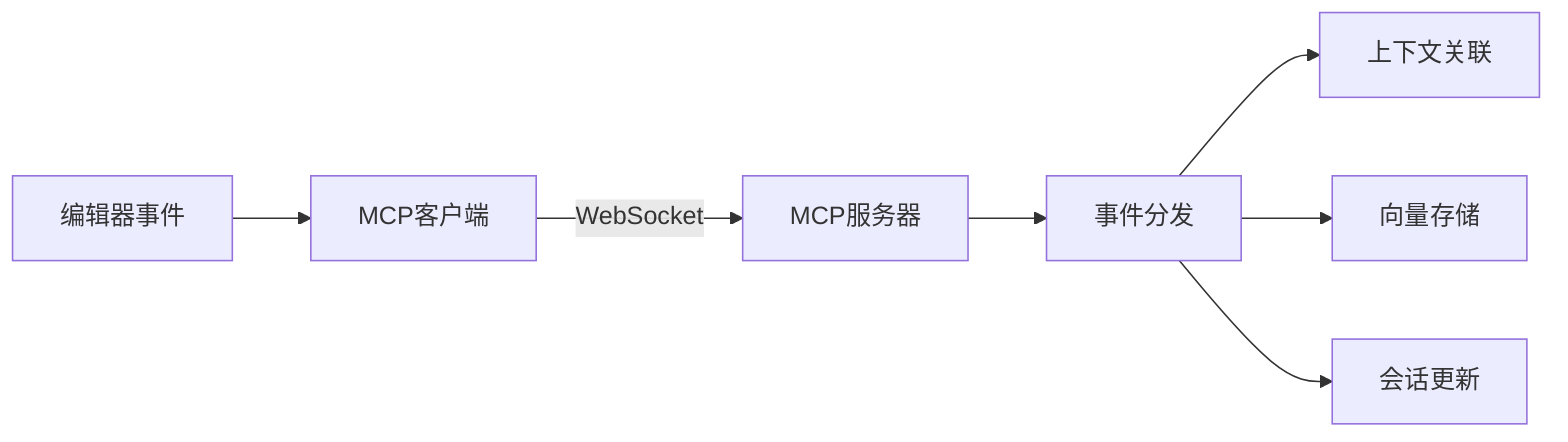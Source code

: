graph LR
    A[编辑器事件] --> B[MCP客户端]
    B --> |WebSocket| C[MCP服务器]
    C --> D[事件分发]
    D --> E[上下文关联]
    D --> F[向量存储]
    D --> G[会话更新]